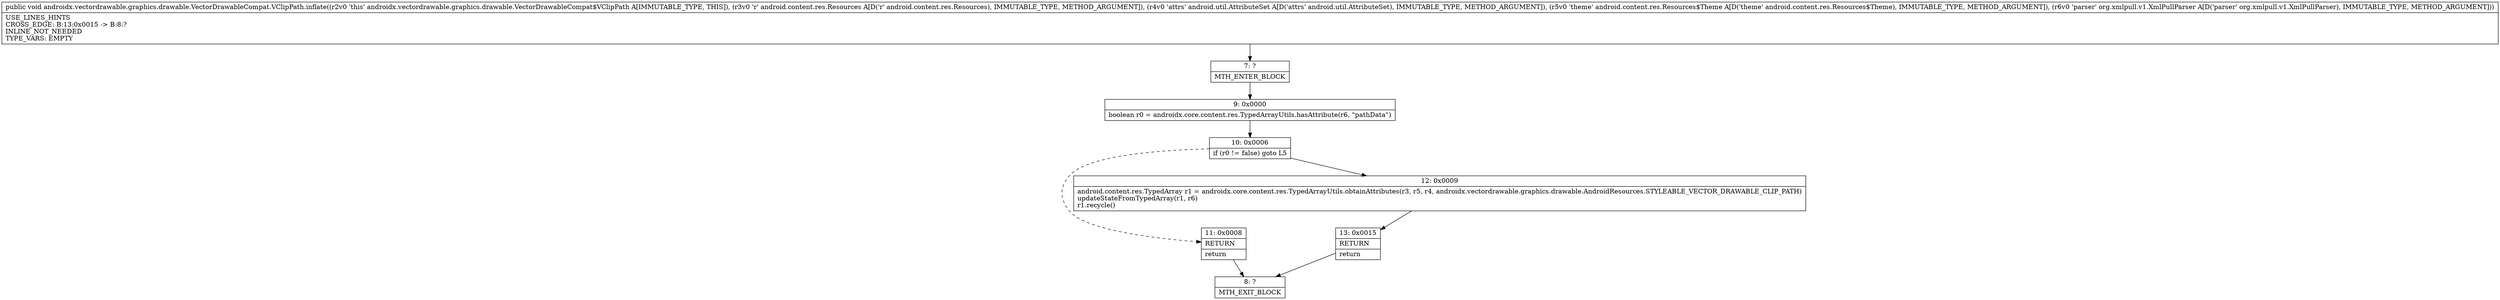 digraph "CFG forandroidx.vectordrawable.graphics.drawable.VectorDrawableCompat.VClipPath.inflate(Landroid\/content\/res\/Resources;Landroid\/util\/AttributeSet;Landroid\/content\/res\/Resources$Theme;Lorg\/xmlpull\/v1\/XmlPullParser;)V" {
Node_7 [shape=record,label="{7\:\ ?|MTH_ENTER_BLOCK\l}"];
Node_9 [shape=record,label="{9\:\ 0x0000|boolean r0 = androidx.core.content.res.TypedArrayUtils.hasAttribute(r6, \"pathData\")\l}"];
Node_10 [shape=record,label="{10\:\ 0x0006|if (r0 != false) goto L5\l}"];
Node_11 [shape=record,label="{11\:\ 0x0008|RETURN\l|return\l}"];
Node_8 [shape=record,label="{8\:\ ?|MTH_EXIT_BLOCK\l}"];
Node_12 [shape=record,label="{12\:\ 0x0009|android.content.res.TypedArray r1 = androidx.core.content.res.TypedArrayUtils.obtainAttributes(r3, r5, r4, androidx.vectordrawable.graphics.drawable.AndroidResources.STYLEABLE_VECTOR_DRAWABLE_CLIP_PATH)\lupdateStateFromTypedArray(r1, r6)\lr1.recycle()\l}"];
Node_13 [shape=record,label="{13\:\ 0x0015|RETURN\l|return\l}"];
MethodNode[shape=record,label="{public void androidx.vectordrawable.graphics.drawable.VectorDrawableCompat.VClipPath.inflate((r2v0 'this' androidx.vectordrawable.graphics.drawable.VectorDrawableCompat$VClipPath A[IMMUTABLE_TYPE, THIS]), (r3v0 'r' android.content.res.Resources A[D('r' android.content.res.Resources), IMMUTABLE_TYPE, METHOD_ARGUMENT]), (r4v0 'attrs' android.util.AttributeSet A[D('attrs' android.util.AttributeSet), IMMUTABLE_TYPE, METHOD_ARGUMENT]), (r5v0 'theme' android.content.res.Resources$Theme A[D('theme' android.content.res.Resources$Theme), IMMUTABLE_TYPE, METHOD_ARGUMENT]), (r6v0 'parser' org.xmlpull.v1.XmlPullParser A[D('parser' org.xmlpull.v1.XmlPullParser), IMMUTABLE_TYPE, METHOD_ARGUMENT]))  | USE_LINES_HINTS\lCROSS_EDGE: B:13:0x0015 \-\> B:8:?\lINLINE_NOT_NEEDED\lTYPE_VARS: EMPTY\l}"];
MethodNode -> Node_7;Node_7 -> Node_9;
Node_9 -> Node_10;
Node_10 -> Node_11[style=dashed];
Node_10 -> Node_12;
Node_11 -> Node_8;
Node_12 -> Node_13;
Node_13 -> Node_8;
}

